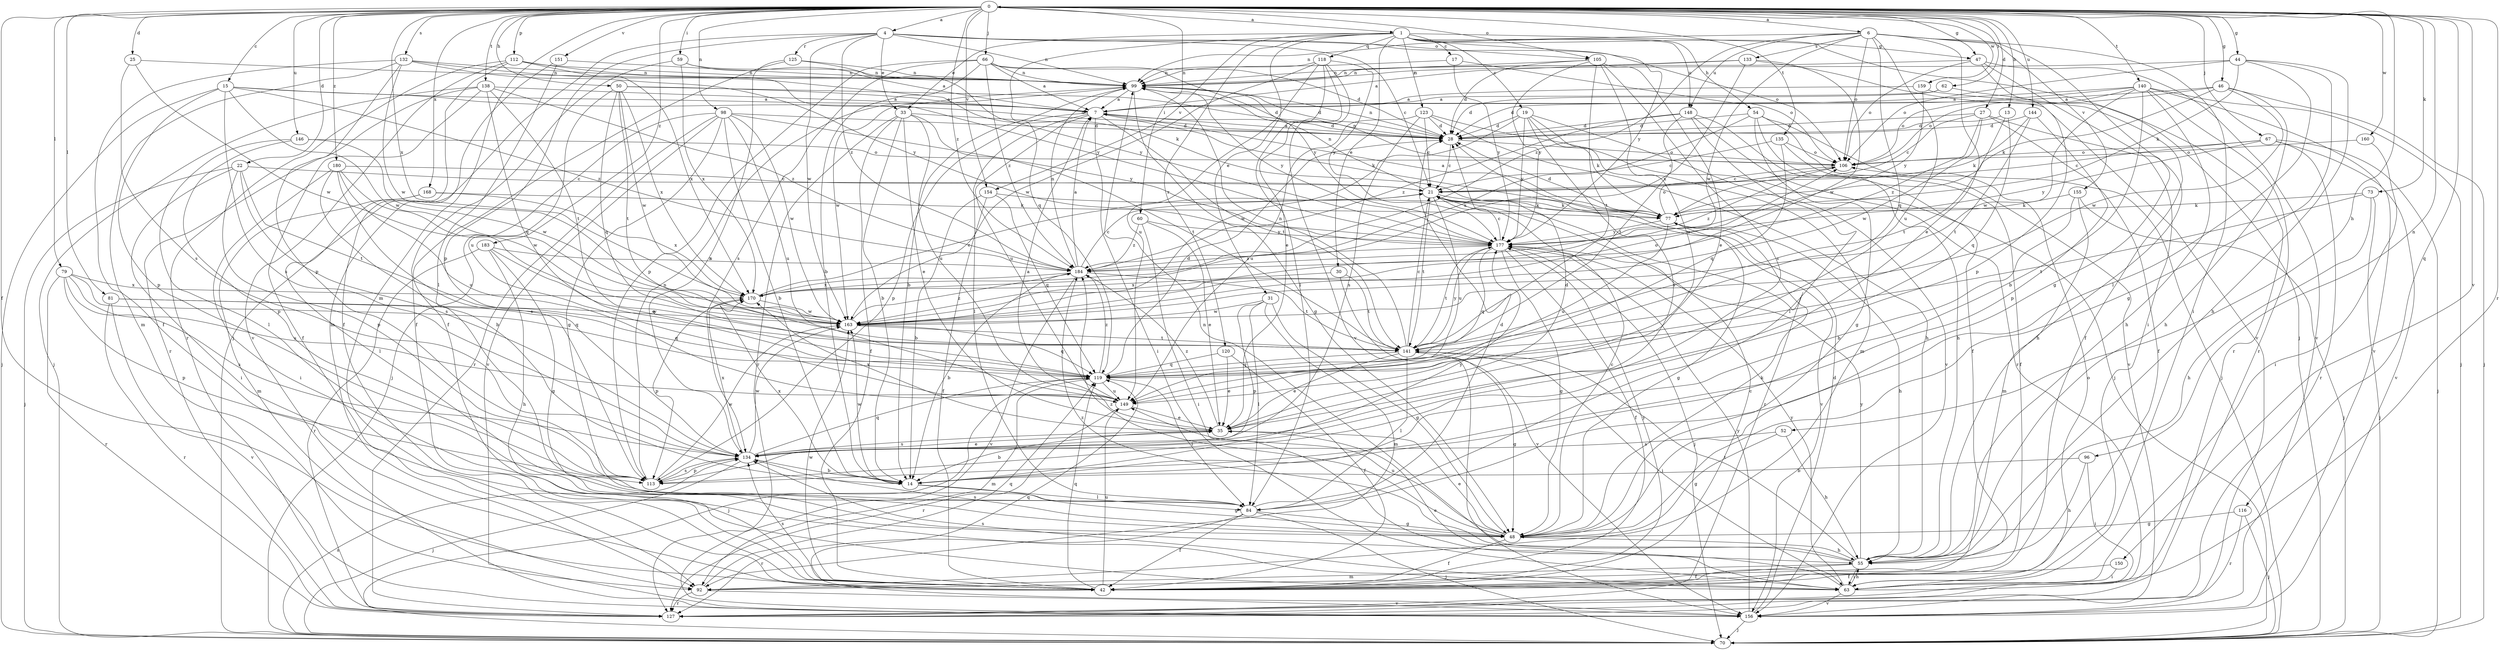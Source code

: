 strict digraph  {
0;
1;
4;
6;
7;
13;
14;
15;
17;
19;
21;
22;
25;
27;
28;
30;
31;
33;
35;
42;
44;
46;
47;
48;
50;
52;
54;
55;
59;
60;
62;
63;
66;
67;
70;
73;
77;
79;
81;
84;
92;
96;
98;
99;
105;
106;
112;
113;
116;
118;
119;
120;
123;
125;
127;
132;
133;
134;
135;
138;
140;
141;
144;
146;
148;
149;
150;
151;
154;
155;
156;
159;
160;
163;
168;
170;
177;
180;
183;
184;
0 -> 1  [label=a];
0 -> 4  [label=a];
0 -> 6  [label=a];
0 -> 13  [label=b];
0 -> 15  [label=c];
0 -> 22  [label=d];
0 -> 25  [label=d];
0 -> 27  [label=d];
0 -> 42  [label=f];
0 -> 44  [label=g];
0 -> 46  [label=g];
0 -> 47  [label=g];
0 -> 50  [label=h];
0 -> 52  [label=h];
0 -> 59  [label=i];
0 -> 60  [label=i];
0 -> 62  [label=i];
0 -> 66  [label=j];
0 -> 67  [label=j];
0 -> 73  [label=k];
0 -> 79  [label=l];
0 -> 81  [label=l];
0 -> 92  [label=m];
0 -> 96  [label=n];
0 -> 98  [label=n];
0 -> 105  [label=o];
0 -> 112  [label=p];
0 -> 116  [label=q];
0 -> 132  [label=s];
0 -> 135  [label=t];
0 -> 138  [label=t];
0 -> 140  [label=t];
0 -> 144  [label=u];
0 -> 146  [label=u];
0 -> 150  [label=v];
0 -> 151  [label=v];
0 -> 154  [label=v];
0 -> 159  [label=w];
0 -> 160  [label=w];
0 -> 168  [label=x];
0 -> 170  [label=x];
0 -> 180  [label=z];
0 -> 183  [label=z];
0 -> 184  [label=z];
1 -> 17  [label=c];
1 -> 19  [label=c];
1 -> 30  [label=e];
1 -> 31  [label=e];
1 -> 33  [label=e];
1 -> 47  [label=g];
1 -> 54  [label=h];
1 -> 70  [label=j];
1 -> 118  [label=q];
1 -> 119  [label=q];
1 -> 120  [label=r];
1 -> 123  [label=r];
1 -> 148  [label=u];
1 -> 154  [label=v];
1 -> 177  [label=y];
4 -> 21  [label=c];
4 -> 33  [label=e];
4 -> 70  [label=j];
4 -> 99  [label=n];
4 -> 105  [label=o];
4 -> 106  [label=o];
4 -> 113  [label=p];
4 -> 125  [label=r];
4 -> 163  [label=w];
4 -> 184  [label=z];
6 -> 35  [label=e];
6 -> 48  [label=g];
6 -> 63  [label=i];
6 -> 99  [label=n];
6 -> 106  [label=o];
6 -> 119  [label=q];
6 -> 133  [label=s];
6 -> 148  [label=u];
6 -> 149  [label=u];
6 -> 155  [label=v];
6 -> 163  [label=w];
6 -> 184  [label=z];
7 -> 28  [label=d];
7 -> 63  [label=i];
7 -> 77  [label=k];
7 -> 84  [label=l];
7 -> 113  [label=p];
7 -> 141  [label=t];
7 -> 149  [label=u];
13 -> 28  [label=d];
13 -> 119  [label=q];
13 -> 141  [label=t];
14 -> 48  [label=g];
14 -> 84  [label=l];
14 -> 163  [label=w];
14 -> 170  [label=x];
14 -> 177  [label=y];
15 -> 7  [label=a];
15 -> 28  [label=d];
15 -> 70  [label=j];
15 -> 113  [label=p];
15 -> 134  [label=s];
15 -> 163  [label=w];
15 -> 184  [label=z];
17 -> 99  [label=n];
17 -> 106  [label=o];
17 -> 177  [label=y];
19 -> 28  [label=d];
19 -> 77  [label=k];
19 -> 92  [label=m];
19 -> 134  [label=s];
19 -> 156  [label=v];
19 -> 163  [label=w];
19 -> 177  [label=y];
21 -> 77  [label=k];
21 -> 99  [label=n];
21 -> 127  [label=r];
21 -> 141  [label=t];
21 -> 149  [label=u];
21 -> 156  [label=v];
22 -> 21  [label=c];
22 -> 63  [label=i];
22 -> 70  [label=j];
22 -> 113  [label=p];
22 -> 134  [label=s];
22 -> 141  [label=t];
25 -> 99  [label=n];
25 -> 134  [label=s];
25 -> 163  [label=w];
27 -> 21  [label=c];
27 -> 28  [label=d];
27 -> 42  [label=f];
27 -> 55  [label=h];
27 -> 163  [label=w];
27 -> 184  [label=z];
28 -> 7  [label=a];
28 -> 21  [label=c];
28 -> 99  [label=n];
28 -> 106  [label=o];
30 -> 141  [label=t];
30 -> 156  [label=v];
30 -> 170  [label=x];
31 -> 48  [label=g];
31 -> 84  [label=l];
31 -> 92  [label=m];
31 -> 113  [label=p];
31 -> 163  [label=w];
33 -> 14  [label=b];
33 -> 28  [label=d];
33 -> 35  [label=e];
33 -> 42  [label=f];
33 -> 127  [label=r];
33 -> 141  [label=t];
33 -> 149  [label=u];
35 -> 7  [label=a];
35 -> 14  [label=b];
35 -> 28  [label=d];
35 -> 134  [label=s];
35 -> 170  [label=x];
35 -> 184  [label=z];
42 -> 21  [label=c];
42 -> 119  [label=q];
42 -> 134  [label=s];
42 -> 149  [label=u];
42 -> 163  [label=w];
42 -> 177  [label=y];
44 -> 48  [label=g];
44 -> 55  [label=h];
44 -> 77  [label=k];
44 -> 84  [label=l];
44 -> 99  [label=n];
44 -> 106  [label=o];
46 -> 7  [label=a];
46 -> 55  [label=h];
46 -> 70  [label=j];
46 -> 77  [label=k];
46 -> 106  [label=o];
46 -> 163  [label=w];
47 -> 63  [label=i];
47 -> 99  [label=n];
47 -> 106  [label=o];
47 -> 113  [label=p];
47 -> 156  [label=v];
48 -> 21  [label=c];
48 -> 35  [label=e];
48 -> 42  [label=f];
48 -> 55  [label=h];
48 -> 77  [label=k];
48 -> 134  [label=s];
48 -> 149  [label=u];
48 -> 184  [label=z];
50 -> 7  [label=a];
50 -> 28  [label=d];
50 -> 119  [label=q];
50 -> 141  [label=t];
50 -> 149  [label=u];
50 -> 163  [label=w];
50 -> 170  [label=x];
52 -> 48  [label=g];
52 -> 55  [label=h];
52 -> 134  [label=s];
54 -> 28  [label=d];
54 -> 42  [label=f];
54 -> 48  [label=g];
54 -> 70  [label=j];
54 -> 156  [label=v];
54 -> 170  [label=x];
55 -> 42  [label=f];
55 -> 63  [label=i];
55 -> 92  [label=m];
55 -> 99  [label=n];
55 -> 141  [label=t];
55 -> 177  [label=y];
55 -> 184  [label=z];
59 -> 7  [label=a];
59 -> 42  [label=f];
59 -> 99  [label=n];
59 -> 170  [label=x];
60 -> 35  [label=e];
60 -> 63  [label=i];
60 -> 177  [label=y];
60 -> 184  [label=z];
62 -> 7  [label=a];
62 -> 28  [label=d];
62 -> 127  [label=r];
63 -> 35  [label=e];
63 -> 55  [label=h];
63 -> 106  [label=o];
63 -> 134  [label=s];
63 -> 156  [label=v];
63 -> 177  [label=y];
63 -> 0  [label=r];
66 -> 7  [label=a];
66 -> 14  [label=b];
66 -> 28  [label=d];
66 -> 99  [label=n];
66 -> 113  [label=p];
66 -> 134  [label=s];
66 -> 177  [label=y];
66 -> 184  [label=z];
67 -> 21  [label=c];
67 -> 70  [label=j];
67 -> 106  [label=o];
67 -> 127  [label=r];
67 -> 156  [label=v];
67 -> 177  [label=y];
70 -> 134  [label=s];
73 -> 55  [label=h];
73 -> 70  [label=j];
73 -> 77  [label=k];
73 -> 141  [label=t];
77 -> 7  [label=a];
77 -> 28  [label=d];
77 -> 48  [label=g];
77 -> 55  [label=h];
77 -> 106  [label=o];
77 -> 149  [label=u];
77 -> 177  [label=y];
79 -> 113  [label=p];
79 -> 119  [label=q];
79 -> 127  [label=r];
79 -> 134  [label=s];
79 -> 149  [label=u];
79 -> 170  [label=x];
81 -> 119  [label=q];
81 -> 127  [label=r];
81 -> 156  [label=v];
81 -> 163  [label=w];
84 -> 28  [label=d];
84 -> 42  [label=f];
84 -> 48  [label=g];
84 -> 70  [label=j];
84 -> 127  [label=r];
92 -> 119  [label=q];
92 -> 127  [label=r];
92 -> 156  [label=v];
96 -> 14  [label=b];
96 -> 55  [label=h];
96 -> 63  [label=i];
98 -> 14  [label=b];
98 -> 28  [label=d];
98 -> 48  [label=g];
98 -> 70  [label=j];
98 -> 127  [label=r];
98 -> 149  [label=u];
98 -> 156  [label=v];
98 -> 163  [label=w];
98 -> 177  [label=y];
99 -> 7  [label=a];
99 -> 14  [label=b];
99 -> 28  [label=d];
99 -> 48  [label=g];
99 -> 163  [label=w];
99 -> 177  [label=y];
105 -> 28  [label=d];
105 -> 35  [label=e];
105 -> 99  [label=n];
105 -> 134  [label=s];
105 -> 141  [label=t];
105 -> 149  [label=u];
105 -> 177  [label=y];
106 -> 21  [label=c];
106 -> 99  [label=n];
106 -> 184  [label=z];
112 -> 42  [label=f];
112 -> 99  [label=n];
112 -> 127  [label=r];
112 -> 156  [label=v];
112 -> 170  [label=x];
112 -> 177  [label=y];
113 -> 99  [label=n];
113 -> 134  [label=s];
113 -> 163  [label=w];
116 -> 48  [label=g];
116 -> 70  [label=j];
116 -> 127  [label=r];
118 -> 35  [label=e];
118 -> 84  [label=l];
118 -> 99  [label=n];
118 -> 149  [label=u];
118 -> 156  [label=v];
118 -> 163  [label=w];
118 -> 177  [label=y];
119 -> 28  [label=d];
119 -> 70  [label=j];
119 -> 84  [label=l];
119 -> 92  [label=m];
119 -> 149  [label=u];
119 -> 184  [label=z];
120 -> 35  [label=e];
120 -> 42  [label=f];
120 -> 119  [label=q];
123 -> 21  [label=c];
123 -> 28  [label=d];
123 -> 55  [label=h];
123 -> 70  [label=j];
123 -> 134  [label=s];
123 -> 149  [label=u];
125 -> 42  [label=f];
125 -> 99  [label=n];
125 -> 134  [label=s];
125 -> 177  [label=y];
132 -> 42  [label=f];
132 -> 77  [label=k];
132 -> 92  [label=m];
132 -> 99  [label=n];
132 -> 113  [label=p];
132 -> 163  [label=w];
132 -> 177  [label=y];
133 -> 7  [label=a];
133 -> 99  [label=n];
133 -> 156  [label=v];
133 -> 163  [label=w];
133 -> 170  [label=x];
134 -> 14  [label=b];
134 -> 35  [label=e];
134 -> 70  [label=j];
134 -> 113  [label=p];
134 -> 119  [label=q];
134 -> 163  [label=w];
134 -> 170  [label=x];
135 -> 21  [label=c];
135 -> 42  [label=f];
135 -> 106  [label=o];
135 -> 119  [label=q];
138 -> 7  [label=a];
138 -> 42  [label=f];
138 -> 70  [label=j];
138 -> 119  [label=q];
138 -> 127  [label=r];
138 -> 141  [label=t];
138 -> 184  [label=z];
140 -> 7  [label=a];
140 -> 14  [label=b];
140 -> 28  [label=d];
140 -> 55  [label=h];
140 -> 70  [label=j];
140 -> 106  [label=o];
140 -> 127  [label=r];
140 -> 156  [label=v];
140 -> 163  [label=w];
141 -> 21  [label=c];
141 -> 35  [label=e];
141 -> 48  [label=g];
141 -> 63  [label=i];
141 -> 84  [label=l];
141 -> 99  [label=n];
141 -> 119  [label=q];
141 -> 177  [label=y];
144 -> 28  [label=d];
144 -> 77  [label=k];
144 -> 113  [label=p];
144 -> 141  [label=t];
146 -> 84  [label=l];
146 -> 106  [label=o];
146 -> 113  [label=p];
146 -> 163  [label=w];
148 -> 28  [label=d];
148 -> 55  [label=h];
148 -> 84  [label=l];
148 -> 127  [label=r];
148 -> 141  [label=t];
148 -> 184  [label=z];
149 -> 35  [label=e];
149 -> 127  [label=r];
150 -> 42  [label=f];
150 -> 63  [label=i];
151 -> 84  [label=l];
151 -> 92  [label=m];
151 -> 99  [label=n];
154 -> 14  [label=b];
154 -> 42  [label=f];
154 -> 77  [label=k];
154 -> 119  [label=q];
155 -> 14  [label=b];
155 -> 70  [label=j];
155 -> 77  [label=k];
155 -> 92  [label=m];
156 -> 28  [label=d];
156 -> 70  [label=j];
156 -> 119  [label=q];
156 -> 177  [label=y];
159 -> 7  [label=a];
159 -> 42  [label=f];
159 -> 177  [label=y];
160 -> 63  [label=i];
160 -> 106  [label=o];
163 -> 106  [label=o];
163 -> 119  [label=q];
163 -> 141  [label=t];
163 -> 184  [label=z];
168 -> 77  [label=k];
168 -> 84  [label=l];
168 -> 92  [label=m];
168 -> 170  [label=x];
170 -> 21  [label=c];
170 -> 113  [label=p];
170 -> 163  [label=w];
177 -> 21  [label=c];
177 -> 42  [label=f];
177 -> 48  [label=g];
177 -> 70  [label=j];
177 -> 119  [label=q];
177 -> 141  [label=t];
177 -> 184  [label=z];
180 -> 14  [label=b];
180 -> 21  [label=c];
180 -> 63  [label=i];
180 -> 134  [label=s];
180 -> 149  [label=u];
180 -> 163  [label=w];
183 -> 48  [label=g];
183 -> 55  [label=h];
183 -> 119  [label=q];
183 -> 127  [label=r];
183 -> 184  [label=z];
184 -> 7  [label=a];
184 -> 14  [label=b];
184 -> 21  [label=c];
184 -> 99  [label=n];
184 -> 141  [label=t];
184 -> 156  [label=v];
184 -> 170  [label=x];
}
